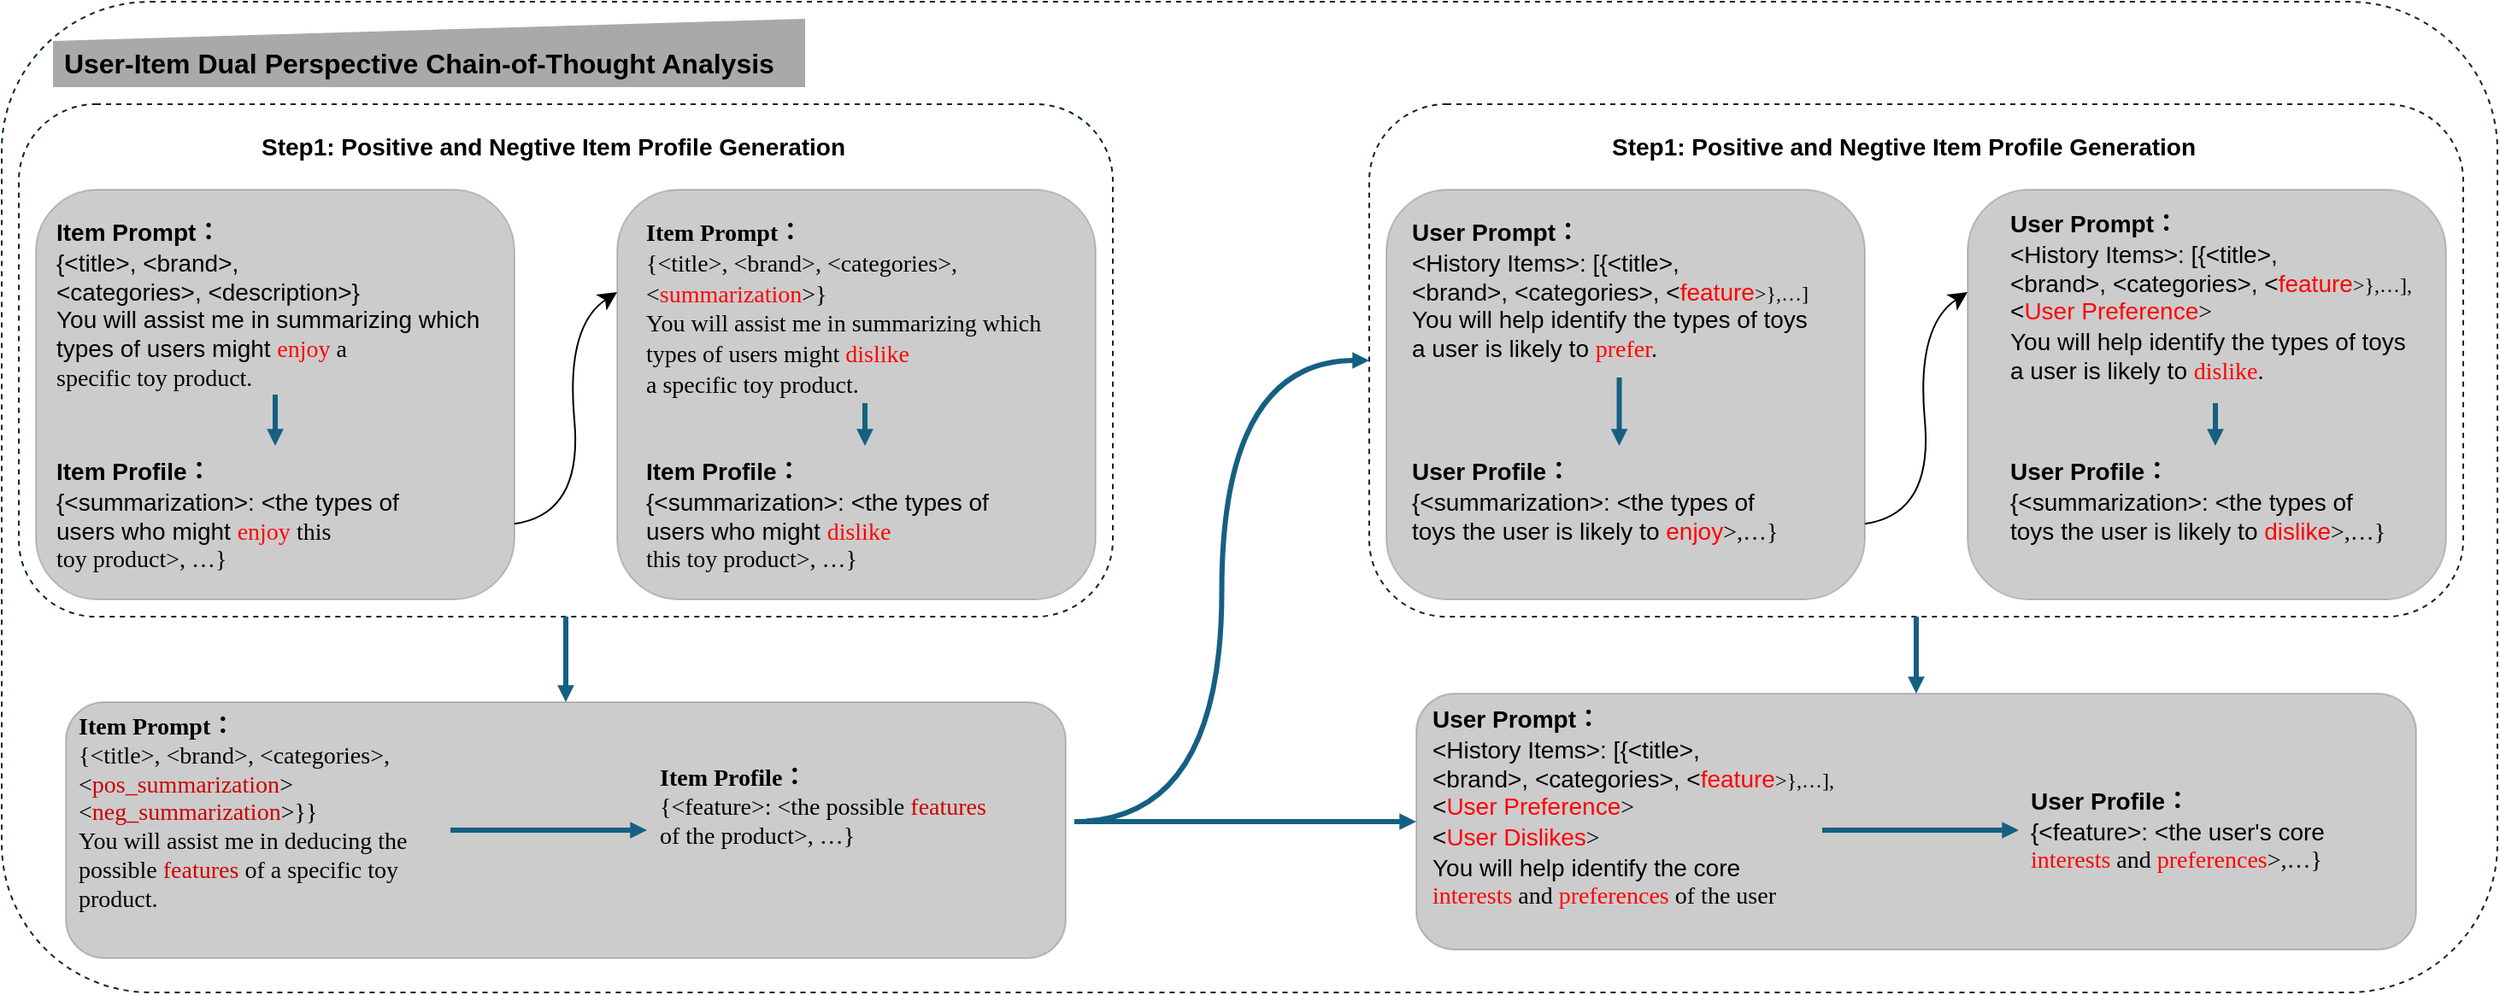 <mxfile version="26.0.16">
  <diagram name="第 1 页" id="442niqhSu2lS9myGtu38">
    <mxGraphModel dx="2458" dy="1354" grid="1" gridSize="10" guides="1" tooltips="1" connect="1" arrows="1" fold="1" page="1" pageScale="1" pageWidth="827" pageHeight="1169" math="0" shadow="0">
      <root>
        <mxCell id="0" />
        <mxCell id="1" parent="0" />
        <mxCell id="kIWgFsy2-NyYdf6hUy1c-53" value="" style="rounded=1;whiteSpace=wrap;html=1;dashed=1;strokeColor=light-dark(#042433,#042433);fillColor=none;" vertex="1" parent="1">
          <mxGeometry x="-790" y="190" width="1460" height="580" as="geometry" />
        </mxCell>
        <mxCell id="eqOlh_1EKqWcsQfCFC2H-27" value="" style="rounded=1;whiteSpace=wrap;html=1;dashed=1;strokeColor=light-dark(#042433,#042433);fillColor=none;" parent="1" vertex="1">
          <mxGeometry x="-780" y="250" width="640" height="300" as="geometry" />
        </mxCell>
        <mxCell id="cAAzMpG0Tfow3gVaOTzU-6" value="" style="rounded=1;whiteSpace=wrap;html=1;gradientColor=light-dark(#FFEFD5,#E6F7FF);gradientDirection=south;strokeColor=default;fillColor=default;opacity=20;" parent="1" vertex="1">
          <mxGeometry x="-770" y="300" width="280" height="240" as="geometry" />
        </mxCell>
        <mxCell id="cAAzMpG0Tfow3gVaOTzU-11" style="edgeStyle=orthogonalEdgeStyle;rounded=0;orthogonalLoop=1;jettySize=auto;html=1;strokeColor=#156082;targetPerimeterSpacing=0;fontSize=11;strokeWidth=3;endArrow=block;endFill=1;endSize=2;exitX=0.5;exitY=1;exitDx=0;exitDy=0;entryX=0.5;entryY=0;entryDx=0;entryDy=0;" parent="1" target="kIWgFsy2-NyYdf6hUy1c-21" edge="1" source="kIWgFsy2-NyYdf6hUy1c-20">
          <mxGeometry relative="1" as="geometry">
            <mxPoint x="-617.5" y="420" as="sourcePoint" />
            <mxPoint x="-617.5" y="450" as="targetPoint" />
          </mxGeometry>
        </mxCell>
        <mxCell id="eqOlh_1EKqWcsQfCFC2H-3" value="" style="rounded=1;whiteSpace=wrap;html=1;gradientColor=light-dark(#FFEFD5,#E6F7FF);gradientDirection=south;strokeColor=default;fillColor=default;opacity=20;" parent="1" vertex="1">
          <mxGeometry x="-430" y="300" width="280" height="240" as="geometry" />
        </mxCell>
        <mxCell id="eqOlh_1EKqWcsQfCFC2H-4" style="edgeStyle=orthogonalEdgeStyle;rounded=0;orthogonalLoop=1;jettySize=auto;html=1;strokeColor=#156082;targetPerimeterSpacing=0;fontSize=11;strokeWidth=3;endArrow=block;endFill=1;endSize=2;exitX=0.5;exitY=1;exitDx=0;exitDy=0;" parent="1" source="eqOlh_1EKqWcsQfCFC2H-12" target="kIWgFsy2-NyYdf6hUy1c-19" edge="1">
          <mxGeometry relative="1" as="geometry">
            <mxPoint x="-320" y="410" as="sourcePoint" />
            <mxPoint x="-304.96" y="455" as="targetPoint" />
          </mxGeometry>
        </mxCell>
        <mxCell id="eqOlh_1EKqWcsQfCFC2H-5" value="&lt;p style=&quot;white-space: normal; margin-top: 0pt; margin-bottom: 0pt; margin-left: 0in; direction: ltr; unicode-bidi: embed; word-break: normal;&quot;&gt;&lt;br&gt;&lt;/p&gt;" style="text;html=1;align=left;verticalAlign=middle;resizable=0;points=[];autosize=1;strokeColor=none;fillColor=none;" parent="1" vertex="1">
          <mxGeometry x="-467.5" y="635" width="20" height="30" as="geometry" />
        </mxCell>
        <mxCell id="eqOlh_1EKqWcsQfCFC2H-9" value="&lt;p style=&quot;font-size: 14px; text-align: left; white-space: normal; margin-top: 0pt; margin-bottom: 0pt; margin-left: 0in; direction: ltr; unicode-bidi: embed; word-break: normal;&quot;&gt;&lt;br&gt;&lt;/p&gt;" style="text;html=1;align=center;verticalAlign=middle;resizable=0;points=[];autosize=1;strokeColor=none;fillColor=none;fontSize=16;" parent="1" vertex="1">
          <mxGeometry x="-397.5" y="635" width="20" height="30" as="geometry" />
        </mxCell>
        <mxCell id="eqOlh_1EKqWcsQfCFC2H-12" value="&lt;p style=&quot;caret-color: rgb(0, 0, 0); color: rgb(0, 0, 0); font-family: Helvetica; font-style: normal; font-variant-caps: normal; font-weight: 400; letter-spacing: normal; text-indent: 0px; text-transform: none; white-space: normal; word-spacing: 0px; -webkit-text-stroke-width: 0px; text-decoration: none; font-size: 14px; text-align: left; margin-top: 0pt; margin-bottom: 0pt; margin-left: 0in; direction: ltr; unicode-bidi: embed; word-break: normal;&quot;&gt;&lt;span style=&quot;font-family: Aptos; font-weight: bold;&quot;&gt;Item Prompt&lt;/span&gt;&lt;span style=&quot;font-family: 等线; font-weight: bold;&quot;&gt;：&lt;/span&gt;&lt;/p&gt;&lt;p style=&quot;caret-color: rgb(0, 0, 0); color: rgb(0, 0, 0); font-family: Helvetica; font-style: normal; font-variant-caps: normal; font-weight: 400; letter-spacing: normal; text-indent: 0px; text-transform: none; white-space: normal; word-spacing: 0px; -webkit-text-stroke-width: 0px; text-decoration: none; font-size: 14px; text-align: left; margin-top: 0pt; margin-bottom: 0pt; margin-left: 0in; direction: ltr; unicode-bidi: embed; word-break: normal;&quot;&gt;&lt;span style=&quot;font-family: Aptos;&quot;&gt;{&amp;lt;title&amp;gt;, &amp;lt;brand&amp;gt;, &amp;lt;categories&amp;gt;, &amp;lt;&lt;/span&gt;&lt;span style=&quot;font-family: Aptos; color: red;&quot;&gt;summarization&lt;/span&gt;&lt;span style=&quot;font-family: Aptos;&quot;&gt;&amp;gt;}&lt;/span&gt;&lt;/p&gt;&lt;p style=&quot;caret-color: rgb(0, 0, 0); color: rgb(0, 0, 0); font-family: Helvetica; font-style: normal; font-variant-caps: normal; font-weight: 400; letter-spacing: normal; text-indent: 0px; text-transform: none; white-space: normal; word-spacing: 0px; -webkit-text-stroke-width: 0px; text-decoration: none; font-size: 14px; text-align: left; margin-top: 0pt; margin-bottom: 0pt; margin-left: 0in; direction: ltr; unicode-bidi: embed; word-break: normal;&quot;&gt;&lt;span style=&quot;font-family: Aptos;&quot;&gt;You will assist me in summarizing which types of users might&amp;nbsp;&lt;/span&gt;&lt;span style=&quot;font-family: Aptos; color: red;&quot;&gt;dislike&lt;/span&gt;&lt;span style=&quot;font-family: Aptos;&quot;&gt;&amp;nbsp;&lt;/span&gt;&lt;/p&gt;&lt;p style=&quot;caret-color: rgb(0, 0, 0); color: rgb(0, 0, 0); font-family: Helvetica; font-style: normal; font-variant-caps: normal; font-weight: 400; letter-spacing: normal; text-indent: 0px; text-transform: none; white-space: normal; word-spacing: 0px; -webkit-text-stroke-width: 0px; text-decoration: none; font-size: 14px; text-align: left; margin-top: 0pt; margin-bottom: 0pt; margin-left: 0in; direction: ltr; unicode-bidi: embed; word-break: normal;&quot;&gt;&lt;span style=&quot;font-family: Aptos;&quot;&gt;a specific toy product.&lt;/span&gt;&lt;/p&gt;" style="text;whiteSpace=wrap;html=1;" parent="1" vertex="1">
          <mxGeometry x="-415" y="310" width="260" height="115" as="geometry" />
        </mxCell>
        <mxCell id="eqOlh_1EKqWcsQfCFC2H-15" value="" style="curved=1;endArrow=classic;html=1;rounded=0;fontSize=12;startSize=8;endSize=8;exitX=1;exitY=0.815;exitDx=0;exitDy=0;exitPerimeter=0;entryX=0;entryY=0.25;entryDx=0;entryDy=0;" parent="1" source="cAAzMpG0Tfow3gVaOTzU-6" target="eqOlh_1EKqWcsQfCFC2H-3" edge="1">
          <mxGeometry width="50" height="50" relative="1" as="geometry">
            <mxPoint x="-430" y="460" as="sourcePoint" />
            <mxPoint x="-380" y="410" as="targetPoint" />
            <Array as="points">
              <mxPoint x="-450" y="490" />
              <mxPoint x="-460" y="380" />
            </Array>
          </mxGeometry>
        </mxCell>
        <mxCell id="eqOlh_1EKqWcsQfCFC2H-20" value="&lt;p style=&quot;caret-color: rgb(0, 0, 0); color: rgb(0, 0, 0); font-style: normal; font-variant-caps: normal; font-weight: 400; letter-spacing: normal; orphans: auto; text-indent: 0px; text-transform: none; white-space: normal; widows: auto; word-spacing: 0px; -webkit-text-stroke-width: 0px; text-decoration: none; margin-top: 0pt; margin-bottom: 0pt; margin-left: 0in; text-align: left; direction: ltr; unicode-bidi: embed; word-break: normal;&quot;&gt;&lt;span style=&quot;font-size: 10.5pt; font-family: Aptos; color: black; font-weight: bold;&quot;&gt;Item Prompt&lt;/span&gt;&lt;span style=&quot;font-size: 10.5pt; font-family: 等线; color: black; font-weight: bold;&quot;&gt;：&lt;/span&gt;&lt;/p&gt;&lt;p style=&quot;caret-color: rgb(0, 0, 0); color: rgb(0, 0, 0); font-style: normal; font-variant-caps: normal; font-weight: 400; letter-spacing: normal; orphans: auto; text-indent: 0px; text-transform: none; white-space: normal; widows: auto; word-spacing: 0px; -webkit-text-stroke-width: 0px; text-decoration: none; margin-top: 0pt; margin-bottom: 0pt; margin-left: 0in; text-align: left; direction: ltr; unicode-bidi: embed; word-break: normal;&quot;&gt;&lt;span style=&quot;font-size: 10.5pt; font-family: Aptos; color: black;&quot;&gt;{&amp;lt;title&amp;gt;, &amp;lt;brand&amp;gt;, &amp;lt;categories&amp;gt;, &amp;lt;&lt;/span&gt;&lt;span style=&quot;font-size: 10.5pt; font-family: Aptos; color: red;&quot;&gt;pos_summarization&lt;/span&gt;&lt;span style=&quot;font-size: 10.5pt; font-family: Aptos; color: black;&quot;&gt;&amp;gt; &amp;lt;&lt;/span&gt;&lt;span style=&quot;font-size: 10.5pt; font-family: Aptos; color: red;&quot;&gt;neg_summarization&lt;/span&gt;&lt;span style=&quot;font-size: 10.5pt; font-family: Aptos; color: black;&quot;&gt;&amp;gt;}}&lt;/span&gt;&lt;/p&gt;&lt;p style=&quot;caret-color: rgb(0, 0, 0); color: rgb(0, 0, 0); font-style: normal; font-variant-caps: normal; font-weight: 400; letter-spacing: normal; orphans: auto; text-indent: 0px; text-transform: none; white-space: normal; widows: auto; word-spacing: 0px; -webkit-text-stroke-width: 0px; text-decoration: none; margin-top: 0pt; margin-bottom: 0pt; margin-left: 0in; text-align: left; direction: ltr; unicode-bidi: embed; word-break: normal;&quot;&gt;&lt;span style=&quot;font-size: 10.5pt; font-family: Aptos; color: black;&quot;&gt;You will assist me in deducing the possible&lt;span class=&quot;Apple-converted-space&quot;&gt;&amp;nbsp;&lt;/span&gt;&lt;/span&gt;&lt;span style=&quot;font-size: 10.5pt; font-family: Aptos; color: red;&quot;&gt;features&lt;/span&gt;&lt;span style=&quot;font-size: 10.5pt; font-family: Aptos; color: black;&quot;&gt;&lt;span class=&quot;Apple-converted-space&quot;&gt;&amp;nbsp;&lt;/span&gt;of a specific toy product.&lt;/span&gt;&lt;/p&gt;" style="text;whiteSpace=wrap;html=1;" parent="1" vertex="1">
          <mxGeometry x="-747.5" y="600" width="220" height="150" as="geometry" />
        </mxCell>
        <mxCell id="eqOlh_1EKqWcsQfCFC2H-21" value="&lt;p style=&quot;caret-color: rgb(0, 0, 0); color: rgb(0, 0, 0); font-style: normal; font-variant-caps: normal; font-weight: 400; letter-spacing: normal; text-indent: 0px; text-transform: none; white-space: normal; word-spacing: 0px; -webkit-text-stroke-width: 0px; text-decoration: none; margin-top: 0pt; margin-bottom: 0pt; margin-left: 0in; text-align: left; direction: ltr; unicode-bidi: embed; word-break: normal;&quot;&gt;&lt;span style=&quot;font-size: 10.5pt; font-family: Aptos; color: black; font-weight: bold;&quot;&gt;Item Profile&lt;/span&gt;&lt;span style=&quot;font-size: 10.5pt; font-family: 等线; color: black; font-weight: bold;&quot;&gt;：&lt;/span&gt;&lt;/p&gt;&lt;p style=&quot;caret-color: rgb(0, 0, 0); color: rgb(0, 0, 0); font-style: normal; font-variant-caps: normal; font-weight: 400; letter-spacing: normal; text-indent: 0px; text-transform: none; white-space: normal; word-spacing: 0px; -webkit-text-stroke-width: 0px; text-decoration: none; margin-top: 0pt; margin-bottom: 0pt; margin-left: 0in; text-align: left; direction: ltr; unicode-bidi: embed; word-break: normal;&quot;&gt;&lt;span style=&quot;font-size: 10.5pt; font-family: Aptos; color: black;&quot;&gt;{&amp;lt;feature&amp;gt;: &amp;lt;the possible&lt;span class=&quot;Apple-converted-space&quot;&gt;&amp;nbsp;&lt;/span&gt;&lt;/span&gt;&lt;span style=&quot;font-size: 10.5pt; font-family: Aptos; color: red;&quot;&gt;features&lt;/span&gt;&lt;span style=&quot;font-size: 10.5pt; font-family: Aptos; color: black;&quot;&gt;&lt;span class=&quot;Apple-converted-space&quot;&gt;&amp;nbsp;&lt;/span&gt;&lt;/span&gt;&lt;/p&gt;&lt;p style=&quot;caret-color: rgb(0, 0, 0); color: rgb(0, 0, 0); font-style: normal; font-variant-caps: normal; font-weight: 400; letter-spacing: normal; text-indent: 0px; text-transform: none; white-space: normal; word-spacing: 0px; -webkit-text-stroke-width: 0px; text-decoration: none; margin-top: 0pt; margin-bottom: 0pt; margin-left: 0in; text-align: left; direction: ltr; unicode-bidi: embed; word-break: normal;&quot;&gt;&lt;span style=&quot;font-size: 10.5pt; font-family: Aptos; color: black;&quot;&gt;of the product&amp;gt;, …}&lt;/span&gt;&lt;/p&gt;" style="text;whiteSpace=wrap;html=1;" parent="1" vertex="1">
          <mxGeometry x="-407.5" y="630" width="245" height="80" as="geometry" />
        </mxCell>
        <mxCell id="eqOlh_1EKqWcsQfCFC2H-24" value="" style="rounded=1;whiteSpace=wrap;html=1;gradientColor=light-dark(#FFEFD5,#E6F7FF);gradientDirection=south;strokeColor=default;fillColor=default;opacity=20;" parent="1" vertex="1">
          <mxGeometry x="-752.5" y="600" width="585" height="150" as="geometry" />
        </mxCell>
        <mxCell id="eqOlh_1EKqWcsQfCFC2H-23" style="edgeStyle=orthogonalEdgeStyle;rounded=0;orthogonalLoop=1;jettySize=auto;html=1;strokeColor=#156082;targetPerimeterSpacing=0;fontSize=11;strokeWidth=3;endArrow=block;endFill=1;endSize=2;exitX=1;exitY=0.5;exitDx=0;exitDy=0;" parent="1" source="eqOlh_1EKqWcsQfCFC2H-20" edge="1">
          <mxGeometry relative="1" as="geometry">
            <mxPoint x="-277.5" y="440" as="sourcePoint" />
            <mxPoint x="-412.5" y="675" as="targetPoint" />
          </mxGeometry>
        </mxCell>
        <mxCell id="eqOlh_1EKqWcsQfCFC2H-28" style="edgeStyle=orthogonalEdgeStyle;rounded=0;orthogonalLoop=1;jettySize=auto;html=1;strokeColor=#156082;targetPerimeterSpacing=0;fontSize=11;strokeWidth=3;endArrow=block;endFill=1;endSize=2;exitX=0.5;exitY=1;exitDx=0;exitDy=0;entryX=0.5;entryY=0;entryDx=0;entryDy=0;" parent="1" source="eqOlh_1EKqWcsQfCFC2H-27" target="eqOlh_1EKqWcsQfCFC2H-24" edge="1">
          <mxGeometry relative="1" as="geometry">
            <mxPoint x="-280" y="440" as="sourcePoint" />
            <mxPoint x="-280" y="470" as="targetPoint" />
          </mxGeometry>
        </mxCell>
        <mxCell id="kIWgFsy2-NyYdf6hUy1c-16" value="&lt;p style=&quot;language:zh-CN;margin-top:0pt;margin-bottom:0pt;margin-left:0in;&lt;br/&gt;text-align:left;direction:ltr;unicode-bidi:embed;mso-line-break-override:none;&lt;br/&gt;word-break:normal;punctuation-wrap:hanging&quot;&gt;&lt;span style=&quot;font-size: 10.5pt; color: black; font-weight: bold;&quot;&gt;Step1: Positive and Negtive Item Profile Generation&lt;/span&gt;&lt;/p&gt;" style="text;whiteSpace=wrap;html=1;" vertex="1" parent="1">
          <mxGeometry x="-640" y="260" width="355" height="25" as="geometry" />
        </mxCell>
        <mxCell id="kIWgFsy2-NyYdf6hUy1c-19" value="&lt;p style=&quot;language:zh-CN;margin-top:0pt;margin-bottom:0pt;margin-left:0in;&lt;br/&gt;text-align:left;direction:ltr;unicode-bidi:embed;mso-line-break-override:none;&lt;br/&gt;word-break:normal;punctuation-wrap:hanging&quot;&gt;&lt;span style=&quot;font-size: 10.5pt; color: black; font-weight: bold;&quot;&gt;Item Profile&lt;/span&gt;&lt;span style=&quot;font-size: 10.5pt; font-family: 等线; color: black; font-weight: bold;&quot;&gt;：&lt;/span&gt;&lt;/p&gt;&lt;p style=&quot;language:zh-CN;margin-top:0pt;margin-bottom:0pt;margin-left:0in;&lt;br/&gt;text-align:left;direction:ltr;unicode-bidi:embed;mso-line-break-override:none;&lt;br/&gt;word-break:normal;punctuation-wrap:hanging&quot;&gt;&lt;span style=&quot;font-size: 10.5pt; color: black;&quot;&gt;{&amp;lt;summarization&amp;gt;: &amp;lt;the types of&lt;br&gt;users who might &lt;/span&gt;&lt;span style=&quot;font-size: 10.5pt; font-family: Aptos; color: red;&quot;&gt;dislike&lt;/span&gt;&lt;span style=&quot;font-size: 10.5pt; font-family: Aptos; color: black;&quot;&gt;&lt;br&gt;this toy product&amp;gt;, …}&lt;/span&gt;&lt;/p&gt;" style="text;whiteSpace=wrap;html=1;" vertex="1" parent="1">
          <mxGeometry x="-415" y="450" width="260" height="80" as="geometry" />
        </mxCell>
        <mxCell id="kIWgFsy2-NyYdf6hUy1c-20" value="&lt;p style=&quot;language:zh-CN;margin-top:0pt;margin-bottom:0pt;margin-left:0in;&lt;br/&gt;text-align:left;direction:ltr;unicode-bidi:embed;mso-line-break-override:none;&lt;br/&gt;word-break:normal;punctuation-wrap:hanging&quot;&gt;&lt;span style=&quot;font-size: 10.5pt; color: black; font-weight: bold;&quot;&gt;Item Prompt&lt;/span&gt;&lt;span style=&quot;font-size: 10.5pt; font-family: 等线; color: black; font-weight: bold;&quot;&gt;：&lt;/span&gt;&lt;/p&gt;&lt;p style=&quot;language:zh-CN;margin-top:0pt;margin-bottom:0pt;margin-left:0in;&lt;br/&gt;text-align:left;direction:ltr;unicode-bidi:embed;mso-line-break-override:none;&lt;br/&gt;word-break:normal;punctuation-wrap:hanging&quot;&gt;&lt;span style=&quot;font-size: 10.5pt; color: black;&quot;&gt;{&amp;lt;title&amp;gt;, &amp;lt;brand&amp;gt;,&lt;br&gt;&amp;lt;categories&amp;gt;, &amp;lt;description&amp;gt;}&lt;/span&gt;&lt;/p&gt;&lt;p style=&quot;language:zh-CN;margin-top:0pt;margin-bottom:0pt;margin-left:0in;&lt;br/&gt;text-align:left;direction:ltr;unicode-bidi:embed;mso-line-break-override:none;&lt;br/&gt;word-break:normal;punctuation-wrap:hanging&quot;&gt;&lt;span style=&quot;font-size: 10.5pt; color: black;&quot;&gt;You will assist me in summarizing which&lt;br&gt;types of users might &lt;/span&gt;&lt;span style=&quot;font-size: 10.5pt; font-family: Aptos; color: red;&quot;&gt;enjoy&lt;/span&gt;&lt;span style=&quot;font-size:10.5pt;font-family:Aptos;mso-ascii-font-family:&lt;br/&gt;Aptos;mso-fareast-font-family:等线;mso-bidi-font-family:+mn-cs;mso-ascii-theme-font:&lt;br/&gt;minor-latin;mso-fareast-theme-font:minor-fareast;mso-bidi-theme-font:minor-bidi;&lt;br/&gt;color:black;mso-color-index:1;mso-font-kerning:12.0pt;language:en-US;&lt;br/&gt;mso-style-textfill-type:solid;mso-style-textfill-fill-themecolor:text1;&lt;br/&gt;mso-style-textfill-fill-color:black;mso-style-textfill-fill-alpha:100.0%&quot;&gt; a&lt;br&gt;specific toy product.&lt;/span&gt;&lt;/p&gt;" style="text;whiteSpace=wrap;html=1;" vertex="1" parent="1">
          <mxGeometry x="-760" y="310" width="260" height="110" as="geometry" />
        </mxCell>
        <mxCell id="kIWgFsy2-NyYdf6hUy1c-21" value="&lt;p style=&quot;language:zh-CN;margin-top:0pt;margin-bottom:0pt;margin-left:0in;&lt;br/&gt;text-align:left;direction:ltr;unicode-bidi:embed;mso-line-break-override:none;&lt;br/&gt;word-break:normal;punctuation-wrap:hanging&quot;&gt;&lt;span style=&quot;font-size: 10.5pt; color: black; font-weight: bold;&quot;&gt;Item Profile&lt;/span&gt;&lt;span style=&quot;font-size: 10.5pt; font-family: 等线; color: black; font-weight: bold;&quot;&gt;：&lt;/span&gt;&lt;/p&gt;&lt;p style=&quot;language:zh-CN;margin-top:0pt;margin-bottom:0pt;margin-left:0in;&lt;br/&gt;text-align:left;direction:ltr;unicode-bidi:embed;mso-line-break-override:none;&lt;br/&gt;word-break:normal;punctuation-wrap:hanging&quot;&gt;&lt;span style=&quot;font-size: 10.5pt; color: black;&quot;&gt;{&amp;lt;summarization&amp;gt;: &amp;lt;the types of&lt;br&gt;users who might &lt;/span&gt;&lt;span style=&quot;font-size: 10.5pt; font-family: Aptos; color: red;&quot;&gt;enjoy&lt;/span&gt;&lt;span style=&quot;font-size:10.5pt;font-family:Aptos;mso-ascii-font-family:&lt;br/&gt;Aptos;mso-fareast-font-family:等线;mso-bidi-font-family:+mn-cs;mso-ascii-theme-font:&lt;br/&gt;minor-latin;mso-fareast-theme-font:minor-fareast;mso-bidi-theme-font:minor-bidi;&lt;br/&gt;color:black;mso-color-index:1;mso-font-kerning:12.0pt;language:en-US;&lt;br/&gt;mso-style-textfill-type:solid;mso-style-textfill-fill-themecolor:text1;&lt;br/&gt;mso-style-textfill-fill-color:black;mso-style-textfill-fill-alpha:100.0%&quot;&gt; this&lt;br&gt;toy product&amp;gt;, …}&lt;/span&gt;&lt;/p&gt;" style="text;whiteSpace=wrap;html=1;" vertex="1" parent="1">
          <mxGeometry x="-760" y="450" width="260" height="80" as="geometry" />
        </mxCell>
        <mxCell id="kIWgFsy2-NyYdf6hUy1c-23" value="" style="rounded=1;whiteSpace=wrap;html=1;dashed=1;strokeColor=light-dark(#042433,#042433);fillColor=none;" vertex="1" parent="1">
          <mxGeometry x="10" y="250" width="640" height="300" as="geometry" />
        </mxCell>
        <mxCell id="kIWgFsy2-NyYdf6hUy1c-24" value="" style="rounded=1;whiteSpace=wrap;html=1;gradientColor=light-dark(#FFEFD5,#E6F7FF);gradientDirection=south;strokeColor=default;fillColor=default;opacity=20;" vertex="1" parent="1">
          <mxGeometry x="20" y="300" width="280" height="240" as="geometry" />
        </mxCell>
        <mxCell id="kIWgFsy2-NyYdf6hUy1c-25" style="edgeStyle=orthogonalEdgeStyle;rounded=0;orthogonalLoop=1;jettySize=auto;html=1;strokeColor=#156082;targetPerimeterSpacing=0;fontSize=11;strokeWidth=3;endArrow=block;endFill=1;endSize=2;entryX=0.5;entryY=0;entryDx=0;entryDy=0;exitX=0.5;exitY=1;exitDx=0;exitDy=0;" edge="1" parent="1" source="kIWgFsy2-NyYdf6hUy1c-41" target="kIWgFsy2-NyYdf6hUy1c-42">
          <mxGeometry relative="1" as="geometry">
            <mxPoint x="159.41" y="425" as="sourcePoint" />
            <mxPoint x="159.41" y="455" as="targetPoint" />
          </mxGeometry>
        </mxCell>
        <mxCell id="kIWgFsy2-NyYdf6hUy1c-26" value="" style="rounded=1;whiteSpace=wrap;html=1;gradientColor=light-dark(#FFEFD5,#E6F7FF);gradientDirection=south;strokeColor=default;fillColor=default;opacity=20;" vertex="1" parent="1">
          <mxGeometry x="360" y="300" width="280" height="240" as="geometry" />
        </mxCell>
        <mxCell id="kIWgFsy2-NyYdf6hUy1c-27" style="edgeStyle=orthogonalEdgeStyle;rounded=0;orthogonalLoop=1;jettySize=auto;html=1;strokeColor=#156082;targetPerimeterSpacing=0;fontSize=11;strokeWidth=3;endArrow=block;endFill=1;endSize=2;exitX=0.5;exitY=1;exitDx=0;exitDy=0;entryX=0.5;entryY=0;entryDx=0;entryDy=0;" edge="1" parent="1" target="kIWgFsy2-NyYdf6hUy1c-44">
          <mxGeometry relative="1" as="geometry">
            <mxPoint x="505" y="425" as="sourcePoint" />
            <mxPoint x="505" y="450" as="targetPoint" />
          </mxGeometry>
        </mxCell>
        <mxCell id="kIWgFsy2-NyYdf6hUy1c-28" value="&lt;p style=&quot;white-space: normal; margin-top: 0pt; margin-bottom: 0pt; margin-left: 0in; direction: ltr; unicode-bidi: embed; word-break: normal;&quot;&gt;&lt;br&gt;&lt;/p&gt;" style="text;html=1;align=left;verticalAlign=middle;resizable=0;points=[];autosize=1;strokeColor=none;fillColor=none;" vertex="1" parent="1">
          <mxGeometry x="335" y="635" width="20" height="30" as="geometry" />
        </mxCell>
        <mxCell id="kIWgFsy2-NyYdf6hUy1c-29" value="&lt;p style=&quot;font-size: 14px; text-align: left; white-space: normal; margin-top: 0pt; margin-bottom: 0pt; margin-left: 0in; direction: ltr; unicode-bidi: embed; word-break: normal;&quot;&gt;&lt;br&gt;&lt;/p&gt;" style="text;html=1;align=center;verticalAlign=middle;resizable=0;points=[];autosize=1;strokeColor=none;fillColor=none;fontSize=16;" vertex="1" parent="1">
          <mxGeometry x="405" y="635" width="20" height="30" as="geometry" />
        </mxCell>
        <mxCell id="kIWgFsy2-NyYdf6hUy1c-31" value="" style="curved=1;endArrow=classic;html=1;rounded=0;fontSize=12;startSize=8;endSize=8;exitX=1;exitY=0.815;exitDx=0;exitDy=0;exitPerimeter=0;entryX=0;entryY=0.25;entryDx=0;entryDy=0;" edge="1" parent="1" source="kIWgFsy2-NyYdf6hUy1c-24" target="kIWgFsy2-NyYdf6hUy1c-26">
          <mxGeometry width="50" height="50" relative="1" as="geometry">
            <mxPoint x="360" y="460" as="sourcePoint" />
            <mxPoint x="410" y="410" as="targetPoint" />
            <Array as="points">
              <mxPoint x="340" y="490" />
              <mxPoint x="330" y="380" />
            </Array>
          </mxGeometry>
        </mxCell>
        <mxCell id="kIWgFsy2-NyYdf6hUy1c-34" value="" style="rounded=1;whiteSpace=wrap;html=1;gradientColor=light-dark(#FFEFD5,#E6F7FF);gradientDirection=south;strokeColor=default;fillColor=default;opacity=20;" vertex="1" parent="1">
          <mxGeometry x="37.5" y="595" width="585" height="150" as="geometry" />
        </mxCell>
        <mxCell id="kIWgFsy2-NyYdf6hUy1c-35" style="edgeStyle=orthogonalEdgeStyle;rounded=0;orthogonalLoop=1;jettySize=auto;html=1;strokeColor=#156082;targetPerimeterSpacing=0;fontSize=11;strokeWidth=3;endArrow=block;endFill=1;endSize=2;exitX=1;exitY=0.5;exitDx=0;exitDy=0;" edge="1" parent="1">
          <mxGeometry relative="1" as="geometry">
            <mxPoint x="275" y="675" as="sourcePoint" />
            <mxPoint x="390" y="675" as="targetPoint" />
          </mxGeometry>
        </mxCell>
        <mxCell id="kIWgFsy2-NyYdf6hUy1c-36" style="edgeStyle=orthogonalEdgeStyle;rounded=0;orthogonalLoop=1;jettySize=auto;html=1;strokeColor=#156082;targetPerimeterSpacing=0;fontSize=11;strokeWidth=3;endArrow=block;endFill=1;endSize=2;exitX=0.5;exitY=1;exitDx=0;exitDy=0;entryX=0.5;entryY=0;entryDx=0;entryDy=0;" edge="1" parent="1" source="kIWgFsy2-NyYdf6hUy1c-23" target="kIWgFsy2-NyYdf6hUy1c-34">
          <mxGeometry relative="1" as="geometry">
            <mxPoint x="510" y="440" as="sourcePoint" />
            <mxPoint x="510" y="470" as="targetPoint" />
          </mxGeometry>
        </mxCell>
        <mxCell id="kIWgFsy2-NyYdf6hUy1c-37" value="&lt;p style=&quot;language:zh-CN;margin-top:0pt;margin-bottom:0pt;margin-left:0in;&lt;br/&gt;text-align:left;direction:ltr;unicode-bidi:embed;mso-line-break-override:none;&lt;br/&gt;word-break:normal;punctuation-wrap:hanging&quot;&gt;&lt;span style=&quot;font-size: 10.5pt; color: black; font-weight: bold;&quot;&gt;Step1: Positive and Negtive Item Profile Generation&lt;/span&gt;&lt;/p&gt;" style="text;whiteSpace=wrap;html=1;" vertex="1" parent="1">
          <mxGeometry x="150" y="260" width="355" height="25" as="geometry" />
        </mxCell>
        <mxCell id="kIWgFsy2-NyYdf6hUy1c-41" value="&lt;p style=&quot;language:zh-CN;margin-top:0pt;margin-bottom:0pt;margin-left:0in;&lt;br/&gt;text-align:left;direction:ltr;unicode-bidi:embed;mso-line-break-override:none;&lt;br/&gt;word-break:normal;punctuation-wrap:hanging&quot;&gt;&lt;span style=&quot;font-size: 10.5pt; color: black; font-weight: bold;&quot;&gt;User Prompt&lt;/span&gt;&lt;span style=&quot;font-size: 10.5pt; font-family: 等线; color: black; font-weight: bold;&quot;&gt;：&lt;/span&gt;&lt;/p&gt;&lt;p style=&quot;language:zh-CN;margin-top:0pt;margin-bottom:0pt;margin-left:0in;&lt;br/&gt;text-align:left;direction:ltr;unicode-bidi:embed;mso-line-break-override:none;&lt;br/&gt;word-break:normal;punctuation-wrap:hanging&quot;&gt;&lt;span style=&quot;font-size: 10.5pt; color: black;&quot;&gt;&amp;lt;History Items&amp;gt;: [{&amp;lt;title&amp;gt;,&lt;br&gt;&amp;lt;brand&amp;gt;, &amp;lt;categories&amp;gt;, &amp;lt;&lt;/span&gt;&lt;span style=&quot;font-size: 10.5pt; color: red;&quot;&gt;feature&lt;/span&gt;&lt;span style=&quot;font-family: Aptos; color: black;&quot;&gt;&amp;gt;},…]&lt;/span&gt;&lt;/p&gt;&lt;p style=&quot;language:zh-CN;margin-top:0pt;margin-bottom:0pt;margin-left:0in;&lt;br/&gt;text-align:left;direction:ltr;unicode-bidi:embed;mso-line-break-override:none;&lt;br/&gt;word-break:normal;punctuation-wrap:hanging&quot;&gt;&lt;span style=&quot;font-size: 10.5pt; color: black;&quot;&gt;You will help identify the types of toys&lt;br&gt;a user is likely to &lt;/span&gt;&lt;span style=&quot;font-size: 10.5pt; font-family: Aptos; color: red;&quot;&gt;prefer&lt;/span&gt;&lt;span style=&quot;font-size: 10.5pt; font-family: Aptos; color: black;&quot;&gt;.&lt;/span&gt;&lt;/p&gt;" style="text;whiteSpace=wrap;html=1;" vertex="1" parent="1">
          <mxGeometry x="32.5" y="310" width="247.5" height="100" as="geometry" />
        </mxCell>
        <mxCell id="kIWgFsy2-NyYdf6hUy1c-42" value="&lt;p style=&quot;language:zh-CN;margin-top:0pt;margin-bottom:0pt;margin-left:0in;&lt;br/&gt;text-align:left;direction:ltr;unicode-bidi:embed;mso-line-break-override:none;&lt;br/&gt;word-break:normal;punctuation-wrap:hanging&quot;&gt;&lt;span style=&quot;font-size: 10.5pt; color: black; font-weight: bold;&quot;&gt;User Profile&lt;/span&gt;&lt;span style=&quot;font-size: 10.5pt; font-family: 等线; color: black; font-weight: bold;&quot;&gt;：&lt;/span&gt;&lt;/p&gt;&lt;p style=&quot;language:zh-CN;margin-top:0pt;margin-bottom:0pt;margin-left:0in;&lt;br/&gt;text-align:left;direction:ltr;unicode-bidi:embed;mso-line-break-override:none;&lt;br/&gt;word-break:normal;punctuation-wrap:hanging&quot;&gt;&lt;span style=&quot;font-size: 10.5pt; color: black;&quot;&gt;{&amp;lt;summarization&amp;gt;: &amp;lt;the types of&lt;br&gt;toys the user is likely to &lt;/span&gt;&lt;span style=&quot;font-size: 10.5pt; color: red;&quot;&gt;enjoy&lt;/span&gt;&lt;span style=&quot;font-size:10.5pt;font-family:Aptos;mso-ascii-font-family:&lt;br/&gt;Aptos;mso-fareast-font-family:等线;mso-bidi-font-family:+mn-cs;mso-ascii-theme-font:&lt;br/&gt;minor-latin;mso-fareast-theme-font:minor-fareast;mso-bidi-theme-font:minor-bidi;&lt;br/&gt;color:black;mso-color-index:1;mso-font-kerning:12.0pt;language:en-US;&lt;br/&gt;mso-style-textfill-type:solid;mso-style-textfill-fill-themecolor:text1;&lt;br/&gt;mso-style-textfill-fill-color:black;mso-style-textfill-fill-alpha:100.0%&quot;&gt;&amp;gt;,…}&lt;/span&gt;&lt;/p&gt;" style="text;whiteSpace=wrap;html=1;" vertex="1" parent="1">
          <mxGeometry x="32.5" y="450" width="247.5" height="70" as="geometry" />
        </mxCell>
        <mxCell id="kIWgFsy2-NyYdf6hUy1c-43" value="&lt;p style=&quot;language:zh-CN;margin-top:0pt;margin-bottom:0pt;margin-left:0in;&lt;br/&gt;text-align:left;direction:ltr;unicode-bidi:embed;mso-line-break-override:none;&lt;br/&gt;word-break:normal;punctuation-wrap:hanging&quot;&gt;&lt;span style=&quot;font-size: 10.5pt; color: black; font-weight: bold;&quot;&gt;User Prompt&lt;/span&gt;&lt;span style=&quot;font-size: 10.5pt; font-family: 等线; color: black; font-weight: bold;&quot;&gt;：&lt;/span&gt;&lt;/p&gt;&lt;p style=&quot;language:zh-CN;margin-top:0pt;margin-bottom:0pt;margin-left:0in;&lt;br/&gt;text-align:left;direction:ltr;unicode-bidi:embed;mso-line-break-override:none;&lt;br/&gt;word-break:normal;punctuation-wrap:hanging&quot;&gt;&lt;span style=&quot;font-size: 10.5pt; color: black;&quot;&gt;&amp;lt;History Items&amp;gt;: [{&amp;lt;title&amp;gt;,&lt;br&gt;&amp;lt;brand&amp;gt;, &amp;lt;categories&amp;gt;, &amp;lt;&lt;/span&gt;&lt;span style=&quot;font-size: 10.5pt; color: red;&quot;&gt;feature&lt;/span&gt;&lt;span style=&quot;font-family: Aptos; color: black;&quot;&gt;&amp;gt;},…],&lt;/span&gt;&lt;/p&gt;&lt;p style=&quot;language:zh-CN;margin-top:0pt;margin-bottom:0pt;margin-left:0in;&lt;br/&gt;text-align:left;direction:ltr;unicode-bidi:embed;mso-line-break-override:none;&lt;br/&gt;word-break:normal;punctuation-wrap:hanging&quot;&gt;&lt;span style=&quot;font-size: 10.5pt; color: black;&quot;&gt;&amp;lt;&lt;/span&gt;&lt;span style=&quot;font-size: 10.5pt; color: red;&quot;&gt;User Preference&lt;/span&gt;&lt;span style=&quot;font-size:10.5pt;font-family:Aptos;mso-ascii-font-family:Aptos;&lt;br/&gt;mso-fareast-font-family:等线;mso-bidi-font-family:+mn-cs;mso-ascii-theme-font:&lt;br/&gt;minor-latin;mso-fareast-theme-font:minor-fareast;mso-bidi-theme-font:minor-bidi;&lt;br/&gt;color:black;mso-color-index:1;mso-font-kerning:12.0pt;language:en-US;&lt;br/&gt;mso-style-textfill-type:solid;mso-style-textfill-fill-themecolor:text1;&lt;br/&gt;mso-style-textfill-fill-color:black;mso-style-textfill-fill-alpha:100.0%&quot;&gt;&amp;gt;&lt;/span&gt;&lt;/p&gt;&lt;p style=&quot;language:zh-CN;margin-top:0pt;margin-bottom:0pt;margin-left:0in;&lt;br/&gt;text-align:left;direction:ltr;unicode-bidi:embed;mso-line-break-override:none;&lt;br/&gt;word-break:normal;punctuation-wrap:hanging&quot;&gt;&lt;span style=&quot;font-size: 10.5pt; color: black;&quot;&gt;You will help identify the types of toys&lt;br&gt;a user is likely to &lt;/span&gt;&lt;span style=&quot;font-size: 10.5pt; font-family: Aptos; color: red;&quot;&gt;dislike&lt;/span&gt;&lt;span style=&quot;font-size: 10.5pt; font-family: Aptos; color: black;&quot;&gt;.&lt;/span&gt;&lt;/p&gt;" style="text;whiteSpace=wrap;html=1;" vertex="1" parent="1">
          <mxGeometry x="382.5" y="305" width="270" height="120" as="geometry" />
        </mxCell>
        <mxCell id="kIWgFsy2-NyYdf6hUy1c-44" value="&lt;p style=&quot;language:zh-CN;margin-top:0pt;margin-bottom:0pt;margin-left:0in;&lt;br/&gt;text-align:left;direction:ltr;unicode-bidi:embed;mso-line-break-override:none;&lt;br/&gt;word-break:normal;punctuation-wrap:hanging&quot;&gt;&lt;span style=&quot;font-size: 10.5pt; color: black; font-weight: bold;&quot;&gt;User Profile&lt;/span&gt;&lt;span style=&quot;font-size: 10.5pt; font-family: 等线; color: black; font-weight: bold;&quot;&gt;：&lt;/span&gt;&lt;/p&gt;&lt;p style=&quot;language:zh-CN;margin-top:0pt;margin-bottom:0pt;margin-left:0in;&lt;br/&gt;text-align:left;direction:ltr;unicode-bidi:embed;mso-line-break-override:none;&lt;br/&gt;word-break:normal;punctuation-wrap:hanging&quot;&gt;&lt;span style=&quot;font-size: 10.5pt; color: black;&quot;&gt;{&amp;lt;summarization&amp;gt;: &amp;lt;the types of&lt;br&gt;toys the user is likely to &lt;/span&gt;&lt;span style=&quot;font-size: 10.5pt; color: red;&quot;&gt;dislike&lt;/span&gt;&lt;span style=&quot;font-size: 10.5pt; font-family: Aptos; color: black;&quot;&gt;&amp;gt;,…}&lt;/span&gt;&lt;/p&gt;" style="text;whiteSpace=wrap;html=1;" vertex="1" parent="1">
          <mxGeometry x="382.5" y="450" width="245" height="80" as="geometry" />
        </mxCell>
        <mxCell id="kIWgFsy2-NyYdf6hUy1c-46" value="&lt;p style=&quot;language:zh-CN;margin-top:0pt;margin-bottom:0pt;margin-left:0in;&lt;br/&gt;text-align:left;direction:ltr;unicode-bidi:embed;mso-line-break-override:none;&lt;br/&gt;word-break:normal;punctuation-wrap:hanging&quot;&gt;&lt;span style=&quot;font-size: 10.5pt; color: black; font-weight: bold;&quot;&gt;User Prompt&lt;/span&gt;&lt;span style=&quot;font-size: 10.5pt; font-family: 等线; color: black; font-weight: bold;&quot;&gt;：&lt;/span&gt;&lt;/p&gt;&lt;p style=&quot;language:zh-CN;margin-top:0pt;margin-bottom:0pt;margin-left:0in;&lt;br/&gt;text-align:left;direction:ltr;unicode-bidi:embed;mso-line-break-override:none;&lt;br/&gt;word-break:normal;punctuation-wrap:hanging&quot;&gt;&lt;span style=&quot;font-size: 10.5pt; color: black;&quot;&gt;&amp;lt;History Items&amp;gt;: [{&amp;lt;title&amp;gt;,&lt;br&gt;&amp;lt;brand&amp;gt;, &amp;lt;categories&amp;gt;, &amp;lt;&lt;/span&gt;&lt;span style=&quot;font-size: 10.5pt; color: red;&quot;&gt;feature&lt;/span&gt;&lt;span style=&quot;font-family: Aptos; color: black;&quot;&gt;&amp;gt;},…],&lt;/span&gt;&lt;/p&gt;&lt;p style=&quot;language:zh-CN;margin-top:0pt;margin-bottom:0pt;margin-left:0in;&lt;br/&gt;text-align:left;direction:ltr;unicode-bidi:embed;mso-line-break-override:none;&lt;br/&gt;word-break:normal;punctuation-wrap:hanging&quot;&gt;&lt;span style=&quot;font-size: 10.5pt; color: black;&quot;&gt;&amp;lt;&lt;/span&gt;&lt;span style=&quot;font-size: 10.5pt; color: red;&quot;&gt;User Preference&lt;/span&gt;&lt;span style=&quot;font-size:10.5pt;font-family:Aptos;mso-ascii-font-family:Aptos;&lt;br/&gt;mso-fareast-font-family:等线;mso-bidi-font-family:+mn-cs;mso-ascii-theme-font:&lt;br/&gt;minor-latin;mso-fareast-theme-font:minor-fareast;mso-bidi-theme-font:minor-bidi;&lt;br/&gt;color:black;mso-color-index:1;mso-font-kerning:12.0pt;language:en-US;&lt;br/&gt;mso-style-textfill-type:solid;mso-style-textfill-fill-themecolor:text1;&lt;br/&gt;mso-style-textfill-fill-color:black;mso-style-textfill-fill-alpha:100.0%&quot;&gt;&amp;gt;&lt;/span&gt;&lt;/p&gt;&lt;p style=&quot;language:zh-CN;margin-top:0pt;margin-bottom:0pt;margin-left:0in;&lt;br/&gt;text-align:left;direction:ltr;unicode-bidi:embed;mso-line-break-override:none;&lt;br/&gt;word-break:normal;punctuation-wrap:hanging&quot;&gt;&lt;span style=&quot;font-size: 10.5pt; color: black;&quot;&gt;&amp;lt;&lt;/span&gt;&lt;span style=&quot;font-size: 10.5pt; color: red;&quot;&gt;User Dislikes&lt;/span&gt;&lt;span style=&quot;font-size:10.5pt;font-family:Aptos;mso-ascii-font-family:Aptos;&lt;br/&gt;mso-fareast-font-family:等线;mso-bidi-font-family:+mn-cs;mso-ascii-theme-font:&lt;br/&gt;minor-latin;mso-fareast-theme-font:minor-fareast;mso-bidi-theme-font:minor-bidi;&lt;br/&gt;color:black;mso-color-index:1;mso-font-kerning:12.0pt;language:en-US;&lt;br/&gt;mso-style-textfill-type:solid;mso-style-textfill-fill-themecolor:text1;&lt;br/&gt;mso-style-textfill-fill-color:black;mso-style-textfill-fill-alpha:100.0%&quot;&gt;&amp;gt;&lt;/span&gt;&lt;/p&gt;&lt;p style=&quot;language:zh-CN;margin-top:0pt;margin-bottom:0pt;margin-left:0in;&lt;br/&gt;text-align:left;direction:ltr;unicode-bidi:embed;mso-line-break-override:none;&lt;br/&gt;word-break:normal;punctuation-wrap:hanging&quot;&gt;&lt;span style=&quot;font-size: 10.5pt; color: black;&quot;&gt;You will help identify the core&amp;nbsp;&lt;/span&gt;&lt;/p&gt;&lt;p style=&quot;language:zh-CN;margin-top:0pt;margin-bottom:0pt;margin-left:0in;&lt;br/&gt;text-align:left;direction:ltr;unicode-bidi:embed;mso-line-break-override:none;&lt;br/&gt;word-break:normal;punctuation-wrap:hanging&quot;&gt;&lt;span style=&quot;font-size:10.5pt;font-family:Aptos;mso-ascii-font-family:Aptos;&lt;br/&gt;mso-fareast-font-family:等线;mso-bidi-font-family:+mn-cs;mso-ascii-theme-font:&lt;br/&gt;minor-latin;mso-fareast-theme-font:minor-fareast;mso-bidi-theme-font:minor-bidi;&lt;br/&gt;color:red;mso-font-kerning:12.0pt;language:en-US;mso-style-textfill-type:solid;&lt;br/&gt;mso-style-textfill-fill-color:red;mso-style-textfill-fill-alpha:100.0%&quot;&gt;&lt;font style=&quot;color: rgb(255, 0, 0);&quot;&gt;interests&lt;/font&gt;&lt;/span&gt;&lt;span style=&quot;font-size:10.5pt;font-family:Aptos;mso-ascii-font-family:Aptos;&lt;br/&gt;mso-fareast-font-family:等线;mso-bidi-font-family:+mn-cs;mso-ascii-theme-font:&lt;br/&gt;minor-latin;mso-fareast-theme-font:minor-fareast;mso-bidi-theme-font:minor-bidi;&lt;br/&gt;color:black;mso-color-index:1;mso-font-kerning:12.0pt;language:en-US;&lt;br/&gt;mso-style-textfill-type:solid;mso-style-textfill-fill-themecolor:text1;&lt;br/&gt;mso-style-textfill-fill-color:black;mso-style-textfill-fill-alpha:100.0%&quot;&gt; and&amp;nbsp;&lt;/span&gt;&lt;span style=&quot;font-size:10.5pt;font-family:Aptos;mso-ascii-font-family:Aptos;&lt;br/&gt;mso-fareast-font-family:等线;mso-bidi-font-family:+mn-cs;mso-ascii-theme-font:&lt;br/&gt;minor-latin;mso-fareast-theme-font:minor-fareast;mso-bidi-theme-font:minor-bidi;&lt;br/&gt;color:red;mso-font-kerning:12.0pt;language:en-US;mso-style-textfill-type:solid;&lt;br/&gt;mso-style-textfill-fill-color:red;mso-style-textfill-fill-alpha:100.0%&quot;&gt;&lt;font style=&quot;color: rgb(255, 0, 0);&quot;&gt;preferences&lt;/font&gt; &lt;/span&gt;&lt;span style=&quot;font-size:10.5pt;font-family:Aptos;mso-ascii-font-family:&lt;br/&gt;Aptos;mso-fareast-font-family:等线;mso-bidi-font-family:+mn-cs;mso-ascii-theme-font:&lt;br/&gt;minor-latin;mso-fareast-theme-font:minor-fareast;mso-bidi-theme-font:minor-bidi;&lt;br/&gt;color:black;mso-color-index:1;mso-font-kerning:12.0pt;language:en-US;&lt;br/&gt;mso-style-textfill-type:solid;mso-style-textfill-fill-themecolor:text1;&lt;br/&gt;mso-style-textfill-fill-color:black;mso-style-textfill-fill-alpha:100.0%&quot;&gt;of the user&lt;/span&gt;&lt;/p&gt;" style="text;whiteSpace=wrap;html=1;" vertex="1" parent="1">
          <mxGeometry x="45" y="595" width="287.5" height="150" as="geometry" />
        </mxCell>
        <mxCell id="kIWgFsy2-NyYdf6hUy1c-47" value="&lt;p style=&quot;language:zh-CN;margin-top:0pt;margin-bottom:0pt;margin-left:0in;&lt;br/&gt;text-align:left;direction:ltr;unicode-bidi:embed;mso-line-break-override:none;&lt;br/&gt;word-break:normal;punctuation-wrap:hanging&quot;&gt;&lt;span style=&quot;font-size: 10.5pt; color: black; font-weight: bold;&quot;&gt;User Profile&lt;/span&gt;&lt;span style=&quot;font-size: 10.5pt; font-family: 等线; color: black; font-weight: bold;&quot;&gt;：&lt;/span&gt;&lt;/p&gt;&lt;p style=&quot;language:zh-CN;margin-top:0pt;margin-bottom:0pt;margin-left:0in;&lt;br/&gt;text-align:left;direction:ltr;unicode-bidi:embed;mso-line-break-override:none;&lt;br/&gt;word-break:normal;punctuation-wrap:hanging&quot;&gt;&lt;span style=&quot;font-size: 10.5pt; color: black;&quot;&gt;{&amp;lt;feature&amp;gt;: &amp;lt;the user&#39;s core&amp;nbsp;&lt;/span&gt;&lt;/p&gt;&lt;p style=&quot;language:zh-CN;margin-top:0pt;margin-bottom:0pt;margin-left:0in;&lt;br/&gt;text-align:left;direction:ltr;unicode-bidi:embed;mso-line-break-override:none;&lt;br/&gt;word-break:normal;punctuation-wrap:hanging&quot;&gt;&lt;span style=&quot;font-size:10.5pt;font-family:Aptos;mso-ascii-font-family:Aptos;&lt;br/&gt;mso-fareast-font-family:等线;mso-bidi-font-family:+mn-cs;mso-ascii-theme-font:&lt;br/&gt;minor-latin;mso-fareast-theme-font:minor-fareast;mso-bidi-theme-font:minor-bidi;&lt;br/&gt;color:red;mso-font-kerning:12.0pt;language:en-US;mso-style-textfill-type:solid;&lt;br/&gt;mso-style-textfill-fill-color:red;mso-style-textfill-fill-alpha:100.0%&quot;&gt;&lt;font style=&quot;color: rgb(255, 0, 0);&quot;&gt;interests&lt;/font&gt;&amp;nbsp;&lt;/span&gt;&lt;span style=&quot;font-size:10.5pt;font-family:Aptos;mso-ascii-font-family:&lt;br/&gt;Aptos;mso-fareast-font-family:等线;mso-bidi-font-family:+mn-cs;mso-ascii-theme-font:&lt;br/&gt;minor-latin;mso-fareast-theme-font:minor-fareast;mso-bidi-theme-font:minor-bidi;&lt;br/&gt;color:black;mso-color-index:1;mso-font-kerning:12.0pt;language:en-US;&lt;br/&gt;mso-style-textfill-type:solid;mso-style-textfill-fill-themecolor:text1;&lt;br/&gt;mso-style-textfill-fill-color:black;mso-style-textfill-fill-alpha:100.0%&quot;&gt;and&amp;nbsp;&lt;/span&gt;&lt;span style=&quot;font-size:10.5pt;font-family:Aptos;mso-ascii-font-family:Aptos;&lt;br/&gt;mso-fareast-font-family:等线;mso-bidi-font-family:+mn-cs;mso-ascii-theme-font:&lt;br/&gt;minor-latin;mso-fareast-theme-font:minor-fareast;mso-bidi-theme-font:minor-bidi;&lt;br/&gt;color:red;mso-font-kerning:12.0pt;language:en-US;mso-style-textfill-type:solid;&lt;br/&gt;mso-style-textfill-fill-color:red;mso-style-textfill-fill-alpha:100.0%&quot;&gt;&lt;font style=&quot;color: rgb(255, 0, 0);&quot;&gt;preferences&lt;/font&gt;&lt;/span&gt;&lt;span style=&quot;font-size:10.5pt;font-family:Aptos;mso-ascii-font-family:&lt;br/&gt;Aptos;mso-fareast-font-family:等线;mso-bidi-font-family:+mn-cs;mso-ascii-theme-font:&lt;br/&gt;minor-latin;mso-fareast-theme-font:minor-fareast;mso-bidi-theme-font:minor-bidi;&lt;br/&gt;color:black;mso-color-index:1;mso-font-kerning:12.0pt;language:en-US;&lt;br/&gt;mso-style-textfill-type:solid;mso-style-textfill-fill-themecolor:text1;&lt;br/&gt;mso-style-textfill-fill-color:black;mso-style-textfill-fill-alpha:100.0%&quot;&gt;&amp;gt;,…}&lt;/span&gt;&lt;/p&gt;" style="text;whiteSpace=wrap;html=1;" vertex="1" parent="1">
          <mxGeometry x="395" y="642.5" width="227.5" height="65" as="geometry" />
        </mxCell>
        <mxCell id="kIWgFsy2-NyYdf6hUy1c-50" style="edgeStyle=orthogonalEdgeStyle;rounded=0;orthogonalLoop=1;jettySize=auto;html=1;strokeColor=#156082;targetPerimeterSpacing=0;fontSize=11;strokeWidth=3;endArrow=block;endFill=1;endSize=2;exitX=1;exitY=0.5;exitDx=0;exitDy=0;entryX=0;entryY=0.5;entryDx=0;entryDy=0;" edge="1" parent="1" source="eqOlh_1EKqWcsQfCFC2H-21" target="kIWgFsy2-NyYdf6hUy1c-34">
          <mxGeometry relative="1" as="geometry">
            <mxPoint x="-508" y="695" as="sourcePoint" />
            <mxPoint x="-392.5" y="695" as="targetPoint" />
          </mxGeometry>
        </mxCell>
        <mxCell id="kIWgFsy2-NyYdf6hUy1c-52" style="edgeStyle=orthogonalEdgeStyle;rounded=0;orthogonalLoop=1;jettySize=auto;html=1;strokeColor=#156082;targetPerimeterSpacing=0;fontSize=11;strokeWidth=3;endArrow=block;endFill=1;endSize=2;exitX=1;exitY=0.5;exitDx=0;exitDy=0;entryX=0;entryY=0.5;entryDx=0;entryDy=0;curved=1;" edge="1" parent="1" source="eqOlh_1EKqWcsQfCFC2H-21" target="kIWgFsy2-NyYdf6hUy1c-23">
          <mxGeometry relative="1" as="geometry">
            <mxPoint x="-152" y="680" as="sourcePoint" />
            <mxPoint x="48" y="680" as="targetPoint" />
          </mxGeometry>
        </mxCell>
        <mxCell id="kIWgFsy2-NyYdf6hUy1c-10" value="" style="html=1;strokeWidth=2;shape=manualInput;whiteSpace=wrap;rounded=1;size=13;arcSize=0;fillColor=#A9A9A9;strokeColor=none;" vertex="1" parent="1">
          <mxGeometry x="-760" y="200" width="440" height="40" as="geometry" />
        </mxCell>
        <mxCell id="kIWgFsy2-NyYdf6hUy1c-15" value="&lt;p style=&quot;language:zh-CN;margin-top:0pt;margin-bottom:0pt;margin-left:0in;&lt;br/&gt;text-align:left;direction:ltr;unicode-bidi:embed;mso-line-break-override:none;&lt;br/&gt;word-break:normal;punctuation-wrap:hanging&quot;&gt;&lt;span style=&quot;font-size: 12pt; color: black; font-weight: bold;&quot;&gt;&lt;span style=&quot;mso-spacerun:yes&quot;&gt;&amp;nbsp;&lt;/span&gt;User-Item Dual Perspective Chain-of-Thought Analysis&lt;/span&gt;&lt;/p&gt;" style="text;whiteSpace=wrap;html=1;" vertex="1" parent="1">
          <mxGeometry x="-760" y="210" width="430" height="30" as="geometry" />
        </mxCell>
      </root>
    </mxGraphModel>
  </diagram>
</mxfile>
